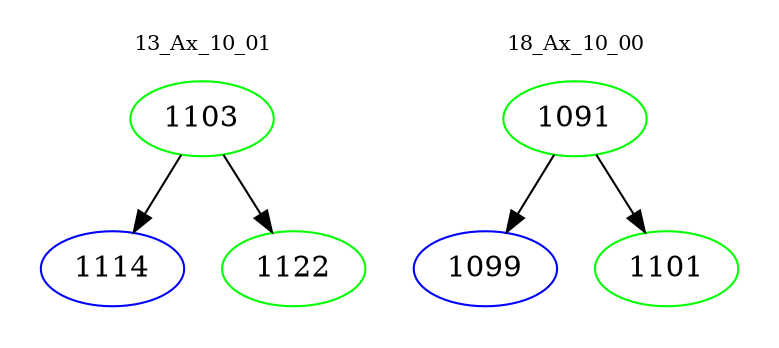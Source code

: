digraph{
subgraph cluster_0 {
color = white
label = "13_Ax_10_01";
fontsize=10;
T0_1103 [label="1103", color="green"]
T0_1103 -> T0_1114 [color="black"]
T0_1114 [label="1114", color="blue"]
T0_1103 -> T0_1122 [color="black"]
T0_1122 [label="1122", color="green"]
}
subgraph cluster_1 {
color = white
label = "18_Ax_10_00";
fontsize=10;
T1_1091 [label="1091", color="green"]
T1_1091 -> T1_1099 [color="black"]
T1_1099 [label="1099", color="blue"]
T1_1091 -> T1_1101 [color="black"]
T1_1101 [label="1101", color="green"]
}
}
